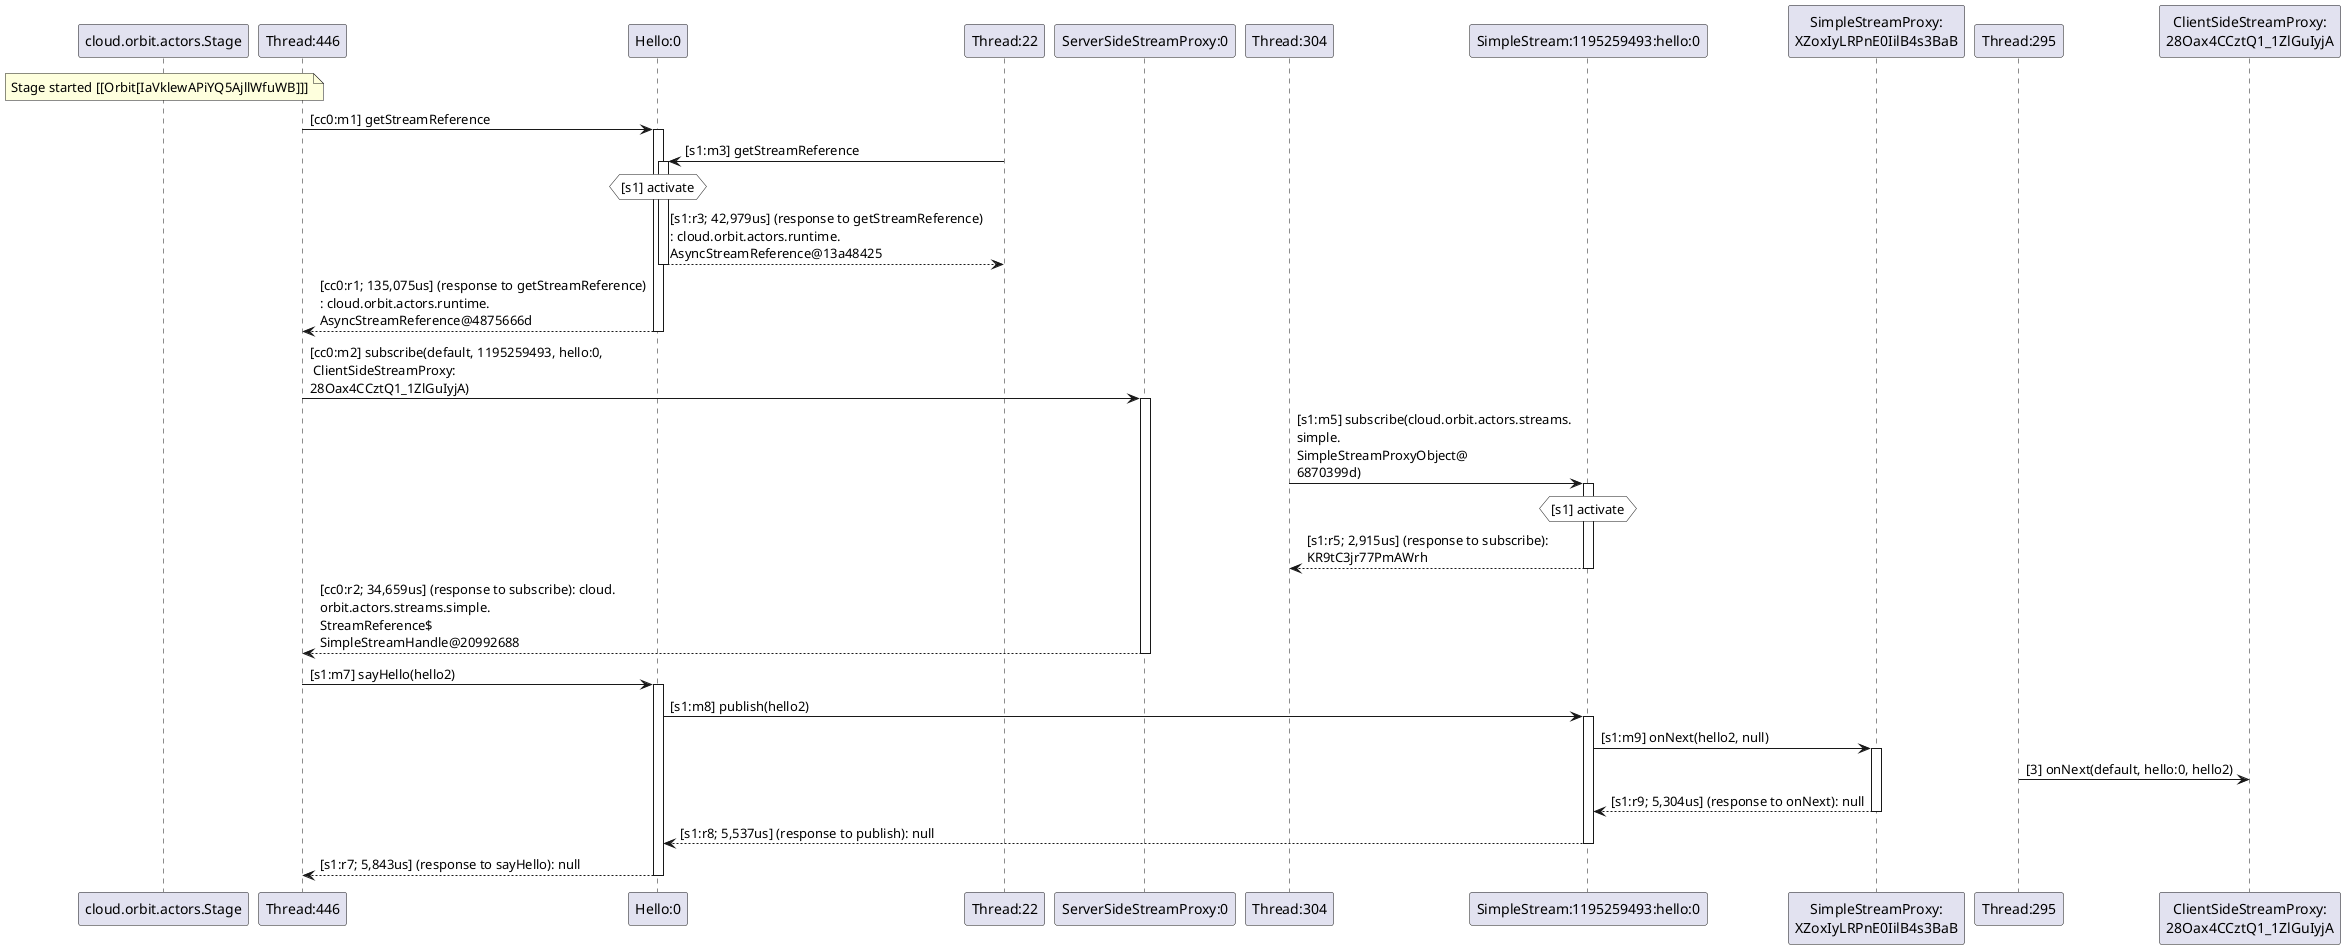 @startuml
note over "cloud.orbit.actors.Stage": Stage started [[Orbit[IaVklewAPiYQ5AjllWfuWB]]]
"Thread:446" -> "Hello:0" : [cc0:m1] getStreamReference
activate "Hello:0"
"Thread:22" -> "Hello:0" : [s1:m3] getStreamReference
activate "Hello:0"
hnote over "Hello:0" #white : [s1] activate
"Hello:0" --> "Thread:22" : [s1:r3; 42,979us] (response to getStreamReference)\n: cloud.orbit.actors.runtime.\nAsyncStreamReference@13a48425
deactivate "Hello:0"
"Hello:0" --> "Thread:446" : [cc0:r1; 135,075us] (response to getStreamReference)\n: cloud.orbit.actors.runtime.\nAsyncStreamReference@4875666d
deactivate "Hello:0"
"Thread:446" -> "ServerSideStreamProxy:0" : [cc0:m2] subscribe(default, 1195259493, hello:0,\n ClientSideStreamProxy:\n28Oax4CCztQ1_1ZlGuIyjA)
activate "ServerSideStreamProxy:0"
"Thread:304" -> "SimpleStream:1195259493:hello:0" : [s1:m5] subscribe(cloud.orbit.actors.streams.\nsimple.\nSimpleStreamProxyObject@\n6870399d)
activate "SimpleStream:1195259493:hello:0"
hnote over "SimpleStream:1195259493:hello:0" #white : [s1] activate
"SimpleStream:1195259493:hello:0" --> "Thread:304" : [s1:r5; 2,915us] (response to subscribe): \nKR9tC3jr77PmAWrh
deactivate "SimpleStream:1195259493:hello:0"
"ServerSideStreamProxy:0" --> "Thread:446" : [cc0:r2; 34,659us] (response to subscribe): cloud.\norbit.actors.streams.simple.\nStreamReference$\nSimpleStreamHandle@20992688
deactivate "ServerSideStreamProxy:0"
"Thread:446" -> "Hello:0" : [s1:m7] sayHello(hello2)
activate "Hello:0"
"Hello:0" -> "SimpleStream:1195259493:hello:0" : [s1:m8] publish(hello2)
activate "SimpleStream:1195259493:hello:0"
"SimpleStream:1195259493:hello:0" -> "SimpleStreamProxy:\nXZoxIyLRPnE0IilB4s3BaB" : [s1:m9] onNext(hello2, null)
activate "SimpleStreamProxy:\nXZoxIyLRPnE0IilB4s3BaB"
"Thread:295" -> "ClientSideStreamProxy:\n28Oax4CCztQ1_1ZlGuIyjA" : [3] onNext(default, hello:0, hello2)
"SimpleStreamProxy:\nXZoxIyLRPnE0IilB4s3BaB" --> "SimpleStream:1195259493:hello:0" : [s1:r9; 5,304us] (response to onNext): null
deactivate "SimpleStreamProxy:\nXZoxIyLRPnE0IilB4s3BaB"
"SimpleStream:1195259493:hello:0" --> "Hello:0" : [s1:r8; 5,537us] (response to publish): null
deactivate "SimpleStream:1195259493:hello:0"
"Hello:0" --> "Thread:446" : [s1:r7; 5,843us] (response to sayHello): null
deactivate "Hello:0"
@enduml
